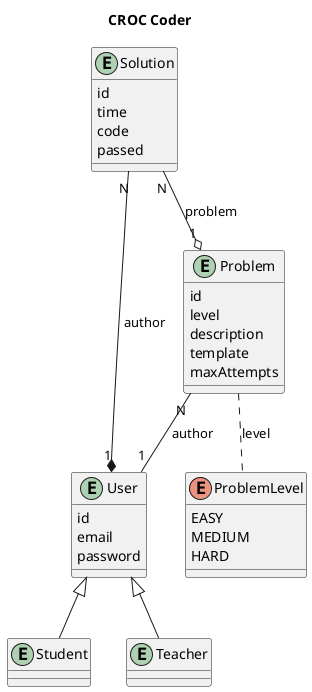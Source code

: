 @startuml
' https://plantuml-editor.kkeisuke.com/

title CROC Coder

entity User {
  id
  email
  password
}

entity Student {
}

entity Teacher {
}

User <|-- Student
User <|-- Teacher

enum ProblemLevel {
  EASY
  MEDIUM
  HARD
}

entity Problem {
  id
  level
  description
  template
  maxAttempts
}

Problem .. ProblemLevel: level
Problem "N" -- "1" User: author

entity Solution {
  id
  time
  code
  passed
}

Solution "N" --* "1" User: author
Solution "N" --o "1" Problem: problem

@enduml